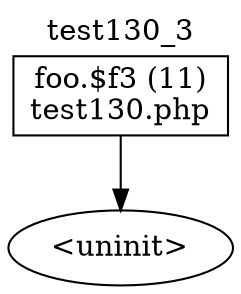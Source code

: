 digraph cfg {
  label="test130_3";
  labelloc=t;
  n1 [shape=box, label="foo.$f3 (11)\ntest130.php"];
  n2 [shape=ellipse, label="<uninit>"];
  n1 -> n2;
}
